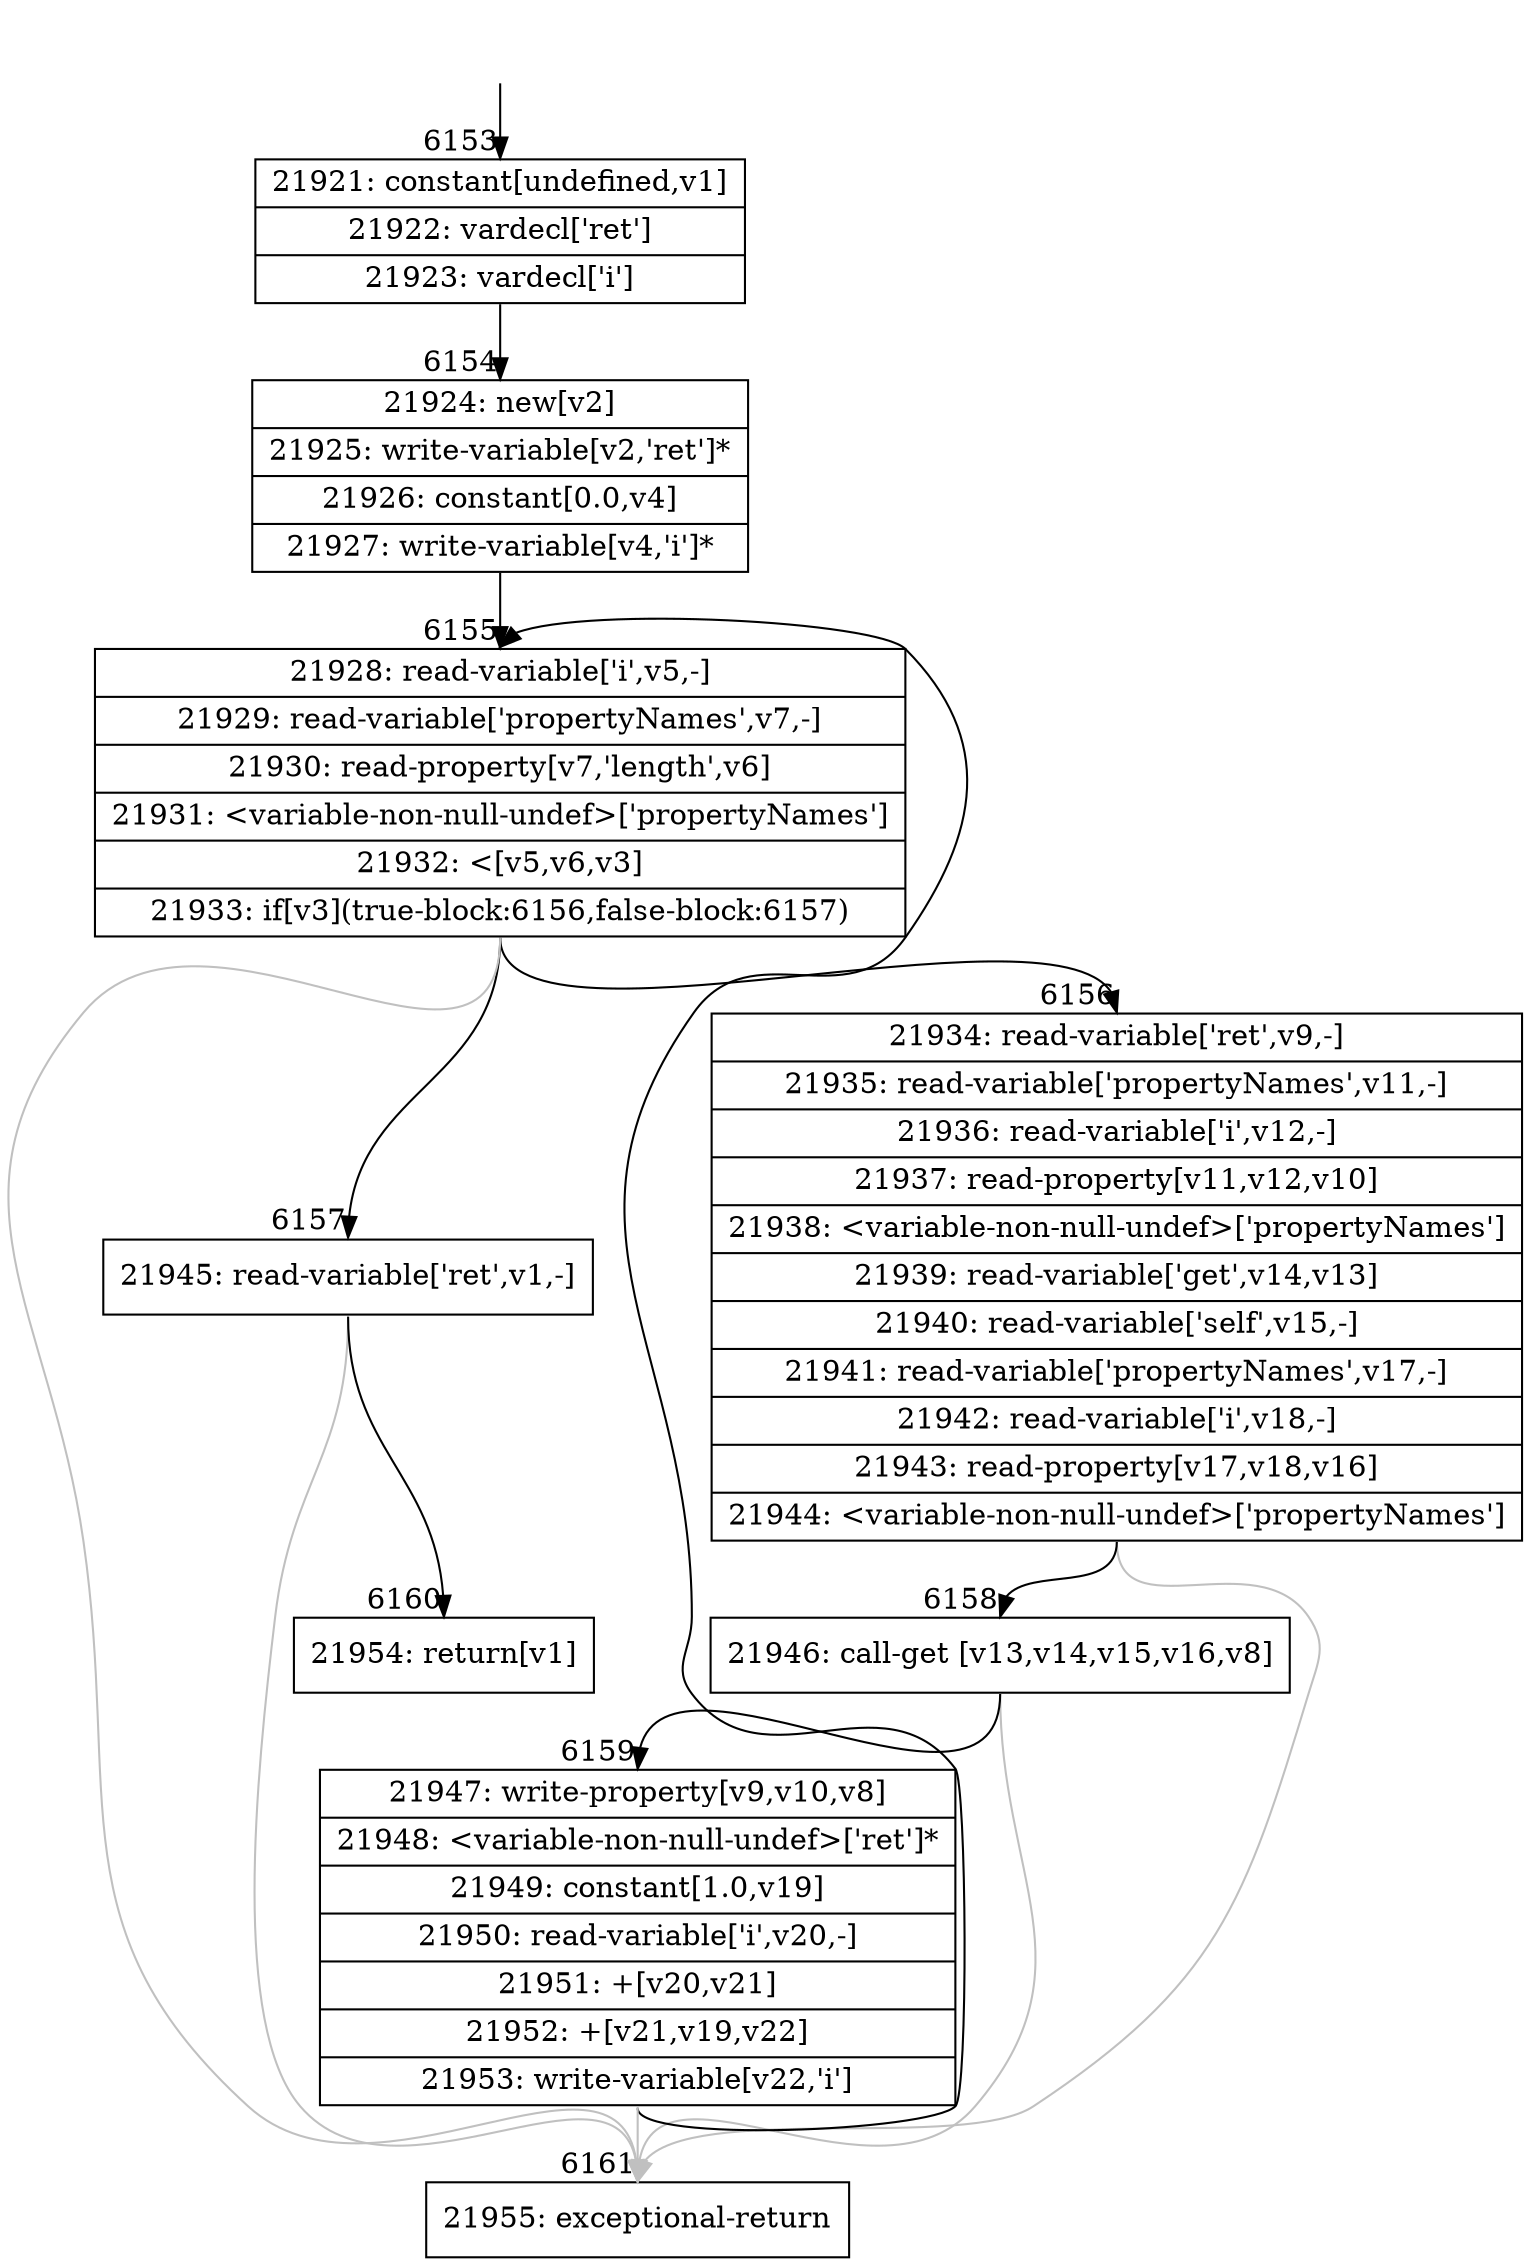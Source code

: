 digraph {
rankdir="TD"
BB_entry494[shape=none,label=""];
BB_entry494 -> BB6153 [tailport=s, headport=n, headlabel="    6153"]
BB6153 [shape=record label="{21921: constant[undefined,v1]|21922: vardecl['ret']|21923: vardecl['i']}" ] 
BB6153 -> BB6154 [tailport=s, headport=n, headlabel="      6154"]
BB6154 [shape=record label="{21924: new[v2]|21925: write-variable[v2,'ret']*|21926: constant[0.0,v4]|21927: write-variable[v4,'i']*}" ] 
BB6154 -> BB6155 [tailport=s, headport=n, headlabel="      6155"]
BB6155 [shape=record label="{21928: read-variable['i',v5,-]|21929: read-variable['propertyNames',v7,-]|21930: read-property[v7,'length',v6]|21931: \<variable-non-null-undef\>['propertyNames']|21932: \<[v5,v6,v3]|21933: if[v3](true-block:6156,false-block:6157)}" ] 
BB6155 -> BB6156 [tailport=s, headport=n, headlabel="      6156"]
BB6155 -> BB6157 [tailport=s, headport=n, headlabel="      6157"]
BB6155 -> BB6161 [tailport=s, headport=n, color=gray, headlabel="      6161"]
BB6156 [shape=record label="{21934: read-variable['ret',v9,-]|21935: read-variable['propertyNames',v11,-]|21936: read-variable['i',v12,-]|21937: read-property[v11,v12,v10]|21938: \<variable-non-null-undef\>['propertyNames']|21939: read-variable['get',v14,v13]|21940: read-variable['self',v15,-]|21941: read-variable['propertyNames',v17,-]|21942: read-variable['i',v18,-]|21943: read-property[v17,v18,v16]|21944: \<variable-non-null-undef\>['propertyNames']}" ] 
BB6156 -> BB6158 [tailport=s, headport=n, headlabel="      6158"]
BB6156 -> BB6161 [tailport=s, headport=n, color=gray]
BB6157 [shape=record label="{21945: read-variable['ret',v1,-]}" ] 
BB6157 -> BB6160 [tailport=s, headport=n, headlabel="      6160"]
BB6157 -> BB6161 [tailport=s, headport=n, color=gray]
BB6158 [shape=record label="{21946: call-get [v13,v14,v15,v16,v8]}" ] 
BB6158 -> BB6159 [tailport=s, headport=n, headlabel="      6159"]
BB6158 -> BB6161 [tailport=s, headport=n, color=gray]
BB6159 [shape=record label="{21947: write-property[v9,v10,v8]|21948: \<variable-non-null-undef\>['ret']*|21949: constant[1.0,v19]|21950: read-variable['i',v20,-]|21951: +[v20,v21]|21952: +[v21,v19,v22]|21953: write-variable[v22,'i']}" ] 
BB6159 -> BB6155 [tailport=s, headport=n]
BB6159 -> BB6161 [tailport=s, headport=n, color=gray]
BB6160 [shape=record label="{21954: return[v1]}" ] 
BB6161 [shape=record label="{21955: exceptional-return}" ] 
//#$~ 11228
}
